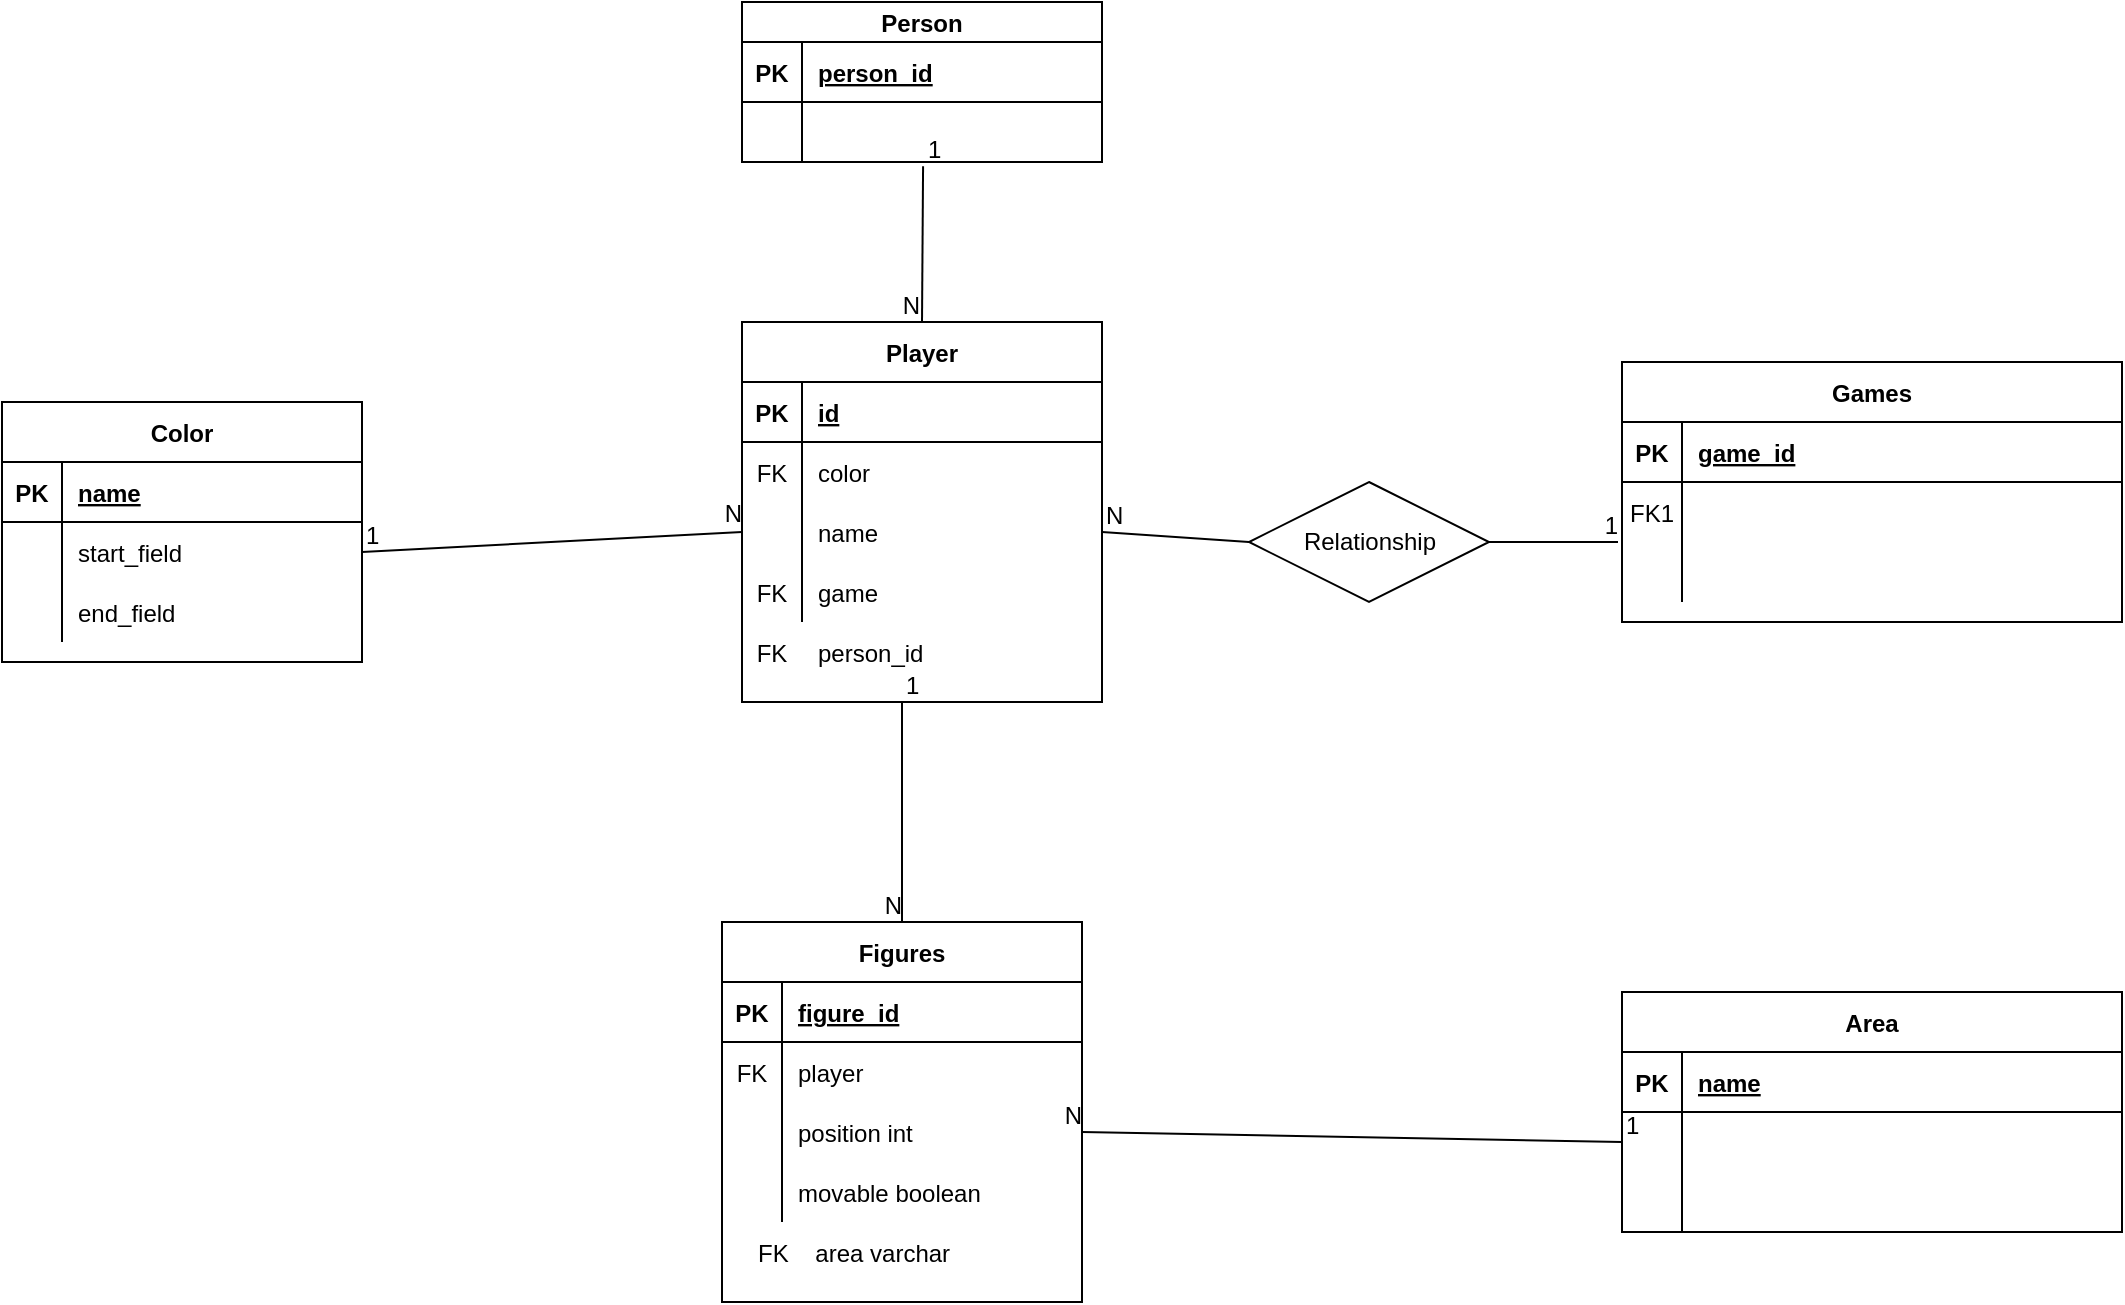 <mxfile version="18.0.2" type="github">
  <diagram id="R2lEEEUBdFMjLlhIrx00" name="Page-1">
    <mxGraphModel dx="2500" dy="2065" grid="1" gridSize="10" guides="1" tooltips="1" connect="1" arrows="1" fold="1" page="1" pageScale="1" pageWidth="827" pageHeight="1169" math="0" shadow="0" extFonts="Permanent Marker^https://fonts.googleapis.com/css?family=Permanent+Marker">
      <root>
        <mxCell id="0" />
        <mxCell id="1" parent="0" />
        <mxCell id="C-vyLk0tnHw3VtMMgP7b-2" value="Games" style="shape=table;startSize=30;container=1;collapsible=1;childLayout=tableLayout;fixedRows=1;rowLines=0;fontStyle=1;align=center;resizeLast=1;" parent="1" vertex="1">
          <mxGeometry x="540" y="60" width="250" height="130" as="geometry" />
        </mxCell>
        <mxCell id="C-vyLk0tnHw3VtMMgP7b-3" value="" style="shape=partialRectangle;collapsible=0;dropTarget=0;pointerEvents=0;fillColor=none;points=[[0,0.5],[1,0.5]];portConstraint=eastwest;top=0;left=0;right=0;bottom=1;" parent="C-vyLk0tnHw3VtMMgP7b-2" vertex="1">
          <mxGeometry y="30" width="250" height="30" as="geometry" />
        </mxCell>
        <mxCell id="C-vyLk0tnHw3VtMMgP7b-4" value="PK" style="shape=partialRectangle;overflow=hidden;connectable=0;fillColor=none;top=0;left=0;bottom=0;right=0;fontStyle=1;" parent="C-vyLk0tnHw3VtMMgP7b-3" vertex="1">
          <mxGeometry width="30" height="30" as="geometry">
            <mxRectangle width="30" height="30" as="alternateBounds" />
          </mxGeometry>
        </mxCell>
        <mxCell id="C-vyLk0tnHw3VtMMgP7b-5" value="game_id" style="shape=partialRectangle;overflow=hidden;connectable=0;fillColor=none;top=0;left=0;bottom=0;right=0;align=left;spacingLeft=6;fontStyle=5;" parent="C-vyLk0tnHw3VtMMgP7b-3" vertex="1">
          <mxGeometry x="30" width="220" height="30" as="geometry">
            <mxRectangle width="220" height="30" as="alternateBounds" />
          </mxGeometry>
        </mxCell>
        <mxCell id="C-vyLk0tnHw3VtMMgP7b-6" value="" style="shape=partialRectangle;collapsible=0;dropTarget=0;pointerEvents=0;fillColor=none;points=[[0,0.5],[1,0.5]];portConstraint=eastwest;top=0;left=0;right=0;bottom=0;" parent="C-vyLk0tnHw3VtMMgP7b-2" vertex="1">
          <mxGeometry y="60" width="250" height="30" as="geometry" />
        </mxCell>
        <mxCell id="C-vyLk0tnHw3VtMMgP7b-7" value="FK1" style="shape=partialRectangle;overflow=hidden;connectable=0;fillColor=none;top=0;left=0;bottom=0;right=0;" parent="C-vyLk0tnHw3VtMMgP7b-6" vertex="1">
          <mxGeometry width="30" height="30" as="geometry">
            <mxRectangle width="30" height="30" as="alternateBounds" />
          </mxGeometry>
        </mxCell>
        <mxCell id="C-vyLk0tnHw3VtMMgP7b-8" value="" style="shape=partialRectangle;overflow=hidden;connectable=0;fillColor=none;top=0;left=0;bottom=0;right=0;align=left;spacingLeft=6;" parent="C-vyLk0tnHw3VtMMgP7b-6" vertex="1">
          <mxGeometry x="30" width="220" height="30" as="geometry">
            <mxRectangle width="220" height="30" as="alternateBounds" />
          </mxGeometry>
        </mxCell>
        <mxCell id="C-vyLk0tnHw3VtMMgP7b-9" value="" style="shape=partialRectangle;collapsible=0;dropTarget=0;pointerEvents=0;fillColor=none;points=[[0,0.5],[1,0.5]];portConstraint=eastwest;top=0;left=0;right=0;bottom=0;" parent="C-vyLk0tnHw3VtMMgP7b-2" vertex="1">
          <mxGeometry y="90" width="250" height="30" as="geometry" />
        </mxCell>
        <mxCell id="C-vyLk0tnHw3VtMMgP7b-10" value="" style="shape=partialRectangle;overflow=hidden;connectable=0;fillColor=none;top=0;left=0;bottom=0;right=0;" parent="C-vyLk0tnHw3VtMMgP7b-9" vertex="1">
          <mxGeometry width="30" height="30" as="geometry">
            <mxRectangle width="30" height="30" as="alternateBounds" />
          </mxGeometry>
        </mxCell>
        <mxCell id="C-vyLk0tnHw3VtMMgP7b-11" value="" style="shape=partialRectangle;overflow=hidden;connectable=0;fillColor=none;top=0;left=0;bottom=0;right=0;align=left;spacingLeft=6;" parent="C-vyLk0tnHw3VtMMgP7b-9" vertex="1">
          <mxGeometry x="30" width="220" height="30" as="geometry">
            <mxRectangle width="220" height="30" as="alternateBounds" />
          </mxGeometry>
        </mxCell>
        <mxCell id="z-16Ek5xHN7AxhMwpJpg-11" value="Area" style="shape=table;startSize=30;container=1;collapsible=1;childLayout=tableLayout;fixedRows=1;rowLines=0;fontStyle=1;align=center;resizeLast=1;" parent="1" vertex="1">
          <mxGeometry x="540" y="375" width="250" height="120" as="geometry" />
        </mxCell>
        <mxCell id="z-16Ek5xHN7AxhMwpJpg-12" value="" style="shape=partialRectangle;collapsible=0;dropTarget=0;pointerEvents=0;fillColor=none;points=[[0,0.5],[1,0.5]];portConstraint=eastwest;top=0;left=0;right=0;bottom=1;" parent="z-16Ek5xHN7AxhMwpJpg-11" vertex="1">
          <mxGeometry y="30" width="250" height="30" as="geometry" />
        </mxCell>
        <mxCell id="z-16Ek5xHN7AxhMwpJpg-13" value="PK" style="shape=partialRectangle;overflow=hidden;connectable=0;fillColor=none;top=0;left=0;bottom=0;right=0;fontStyle=1;" parent="z-16Ek5xHN7AxhMwpJpg-12" vertex="1">
          <mxGeometry width="30" height="30" as="geometry">
            <mxRectangle width="30" height="30" as="alternateBounds" />
          </mxGeometry>
        </mxCell>
        <mxCell id="z-16Ek5xHN7AxhMwpJpg-14" value="name" style="shape=partialRectangle;overflow=hidden;connectable=0;fillColor=none;top=0;left=0;bottom=0;right=0;align=left;spacingLeft=6;fontStyle=5;" parent="z-16Ek5xHN7AxhMwpJpg-12" vertex="1">
          <mxGeometry x="30" width="220" height="30" as="geometry">
            <mxRectangle width="220" height="30" as="alternateBounds" />
          </mxGeometry>
        </mxCell>
        <mxCell id="z-16Ek5xHN7AxhMwpJpg-15" value="" style="shape=partialRectangle;collapsible=0;dropTarget=0;pointerEvents=0;fillColor=none;points=[[0,0.5],[1,0.5]];portConstraint=eastwest;top=0;left=0;right=0;bottom=0;" parent="z-16Ek5xHN7AxhMwpJpg-11" vertex="1">
          <mxGeometry y="60" width="250" height="30" as="geometry" />
        </mxCell>
        <mxCell id="z-16Ek5xHN7AxhMwpJpg-16" value="" style="shape=partialRectangle;overflow=hidden;connectable=0;fillColor=none;top=0;left=0;bottom=0;right=0;" parent="z-16Ek5xHN7AxhMwpJpg-15" vertex="1">
          <mxGeometry width="30" height="30" as="geometry">
            <mxRectangle width="30" height="30" as="alternateBounds" />
          </mxGeometry>
        </mxCell>
        <mxCell id="z-16Ek5xHN7AxhMwpJpg-17" value="" style="shape=partialRectangle;overflow=hidden;connectable=0;fillColor=none;top=0;left=0;bottom=0;right=0;align=left;spacingLeft=6;" parent="z-16Ek5xHN7AxhMwpJpg-15" vertex="1">
          <mxGeometry x="30" width="220" height="30" as="geometry">
            <mxRectangle width="220" height="30" as="alternateBounds" />
          </mxGeometry>
        </mxCell>
        <mxCell id="z-16Ek5xHN7AxhMwpJpg-18" value="" style="shape=partialRectangle;collapsible=0;dropTarget=0;pointerEvents=0;fillColor=none;points=[[0,0.5],[1,0.5]];portConstraint=eastwest;top=0;left=0;right=0;bottom=0;" parent="z-16Ek5xHN7AxhMwpJpg-11" vertex="1">
          <mxGeometry y="90" width="250" height="30" as="geometry" />
        </mxCell>
        <mxCell id="z-16Ek5xHN7AxhMwpJpg-19" value="" style="shape=partialRectangle;overflow=hidden;connectable=0;fillColor=none;top=0;left=0;bottom=0;right=0;" parent="z-16Ek5xHN7AxhMwpJpg-18" vertex="1">
          <mxGeometry width="30" height="30" as="geometry">
            <mxRectangle width="30" height="30" as="alternateBounds" />
          </mxGeometry>
        </mxCell>
        <mxCell id="z-16Ek5xHN7AxhMwpJpg-20" value="" style="shape=partialRectangle;overflow=hidden;connectable=0;fillColor=none;top=0;left=0;bottom=0;right=0;align=left;spacingLeft=6;" parent="z-16Ek5xHN7AxhMwpJpg-18" vertex="1">
          <mxGeometry x="30" width="220" height="30" as="geometry">
            <mxRectangle width="220" height="30" as="alternateBounds" />
          </mxGeometry>
        </mxCell>
        <mxCell id="z-16Ek5xHN7AxhMwpJpg-35" value="Player" style="shape=table;startSize=30;container=1;collapsible=1;childLayout=tableLayout;fixedRows=1;rowLines=0;fontStyle=1;align=center;resizeLast=1;" parent="1" vertex="1">
          <mxGeometry x="100" y="40" width="180" height="190" as="geometry" />
        </mxCell>
        <mxCell id="z-16Ek5xHN7AxhMwpJpg-36" value="" style="shape=tableRow;horizontal=0;startSize=0;swimlaneHead=0;swimlaneBody=0;fillColor=none;collapsible=0;dropTarget=0;points=[[0,0.5],[1,0.5]];portConstraint=eastwest;top=0;left=0;right=0;bottom=1;" parent="z-16Ek5xHN7AxhMwpJpg-35" vertex="1">
          <mxGeometry y="30" width="180" height="30" as="geometry" />
        </mxCell>
        <mxCell id="z-16Ek5xHN7AxhMwpJpg-37" value="PK" style="shape=partialRectangle;connectable=0;fillColor=none;top=0;left=0;bottom=0;right=0;fontStyle=1;overflow=hidden;" parent="z-16Ek5xHN7AxhMwpJpg-36" vertex="1">
          <mxGeometry width="30" height="30" as="geometry">
            <mxRectangle width="30" height="30" as="alternateBounds" />
          </mxGeometry>
        </mxCell>
        <mxCell id="z-16Ek5xHN7AxhMwpJpg-38" value="id" style="shape=partialRectangle;connectable=0;fillColor=none;top=0;left=0;bottom=0;right=0;align=left;spacingLeft=6;fontStyle=5;overflow=hidden;" parent="z-16Ek5xHN7AxhMwpJpg-36" vertex="1">
          <mxGeometry x="30" width="150" height="30" as="geometry">
            <mxRectangle width="150" height="30" as="alternateBounds" />
          </mxGeometry>
        </mxCell>
        <mxCell id="z-16Ek5xHN7AxhMwpJpg-39" value="" style="shape=tableRow;horizontal=0;startSize=0;swimlaneHead=0;swimlaneBody=0;fillColor=none;collapsible=0;dropTarget=0;points=[[0,0.5],[1,0.5]];portConstraint=eastwest;top=0;left=0;right=0;bottom=0;" parent="z-16Ek5xHN7AxhMwpJpg-35" vertex="1">
          <mxGeometry y="60" width="180" height="30" as="geometry" />
        </mxCell>
        <mxCell id="z-16Ek5xHN7AxhMwpJpg-40" value="FK" style="shape=partialRectangle;connectable=0;fillColor=none;top=0;left=0;bottom=0;right=0;editable=1;overflow=hidden;" parent="z-16Ek5xHN7AxhMwpJpg-39" vertex="1">
          <mxGeometry width="30" height="30" as="geometry">
            <mxRectangle width="30" height="30" as="alternateBounds" />
          </mxGeometry>
        </mxCell>
        <mxCell id="z-16Ek5xHN7AxhMwpJpg-41" value="color" style="shape=partialRectangle;connectable=0;fillColor=none;top=0;left=0;bottom=0;right=0;align=left;spacingLeft=6;overflow=hidden;" parent="z-16Ek5xHN7AxhMwpJpg-39" vertex="1">
          <mxGeometry x="30" width="150" height="30" as="geometry">
            <mxRectangle width="150" height="30" as="alternateBounds" />
          </mxGeometry>
        </mxCell>
        <mxCell id="z-16Ek5xHN7AxhMwpJpg-42" value="" style="shape=tableRow;horizontal=0;startSize=0;swimlaneHead=0;swimlaneBody=0;fillColor=none;collapsible=0;dropTarget=0;points=[[0,0.5],[1,0.5]];portConstraint=eastwest;top=0;left=0;right=0;bottom=0;" parent="z-16Ek5xHN7AxhMwpJpg-35" vertex="1">
          <mxGeometry y="90" width="180" height="30" as="geometry" />
        </mxCell>
        <mxCell id="z-16Ek5xHN7AxhMwpJpg-43" value="" style="shape=partialRectangle;connectable=0;fillColor=none;top=0;left=0;bottom=0;right=0;editable=1;overflow=hidden;" parent="z-16Ek5xHN7AxhMwpJpg-42" vertex="1">
          <mxGeometry width="30" height="30" as="geometry">
            <mxRectangle width="30" height="30" as="alternateBounds" />
          </mxGeometry>
        </mxCell>
        <mxCell id="z-16Ek5xHN7AxhMwpJpg-44" value="name" style="shape=partialRectangle;connectable=0;fillColor=none;top=0;left=0;bottom=0;right=0;align=left;spacingLeft=6;overflow=hidden;" parent="z-16Ek5xHN7AxhMwpJpg-42" vertex="1">
          <mxGeometry x="30" width="150" height="30" as="geometry">
            <mxRectangle width="150" height="30" as="alternateBounds" />
          </mxGeometry>
        </mxCell>
        <mxCell id="z-16Ek5xHN7AxhMwpJpg-45" value="" style="shape=tableRow;horizontal=0;startSize=0;swimlaneHead=0;swimlaneBody=0;fillColor=none;collapsible=0;dropTarget=0;points=[[0,0.5],[1,0.5]];portConstraint=eastwest;top=0;left=0;right=0;bottom=0;" parent="z-16Ek5xHN7AxhMwpJpg-35" vertex="1">
          <mxGeometry y="120" width="180" height="30" as="geometry" />
        </mxCell>
        <mxCell id="z-16Ek5xHN7AxhMwpJpg-46" value="FK" style="shape=partialRectangle;connectable=0;fillColor=none;top=0;left=0;bottom=0;right=0;editable=1;overflow=hidden;" parent="z-16Ek5xHN7AxhMwpJpg-45" vertex="1">
          <mxGeometry width="30" height="30" as="geometry">
            <mxRectangle width="30" height="30" as="alternateBounds" />
          </mxGeometry>
        </mxCell>
        <mxCell id="z-16Ek5xHN7AxhMwpJpg-47" value="game" style="shape=partialRectangle;connectable=0;fillColor=none;top=0;left=0;bottom=0;right=0;align=left;spacingLeft=6;overflow=hidden;" parent="z-16Ek5xHN7AxhMwpJpg-45" vertex="1">
          <mxGeometry x="30" width="150" height="30" as="geometry">
            <mxRectangle width="150" height="30" as="alternateBounds" />
          </mxGeometry>
        </mxCell>
        <mxCell id="z-16Ek5xHN7AxhMwpJpg-48" value="Color" style="shape=table;startSize=30;container=1;collapsible=1;childLayout=tableLayout;fixedRows=1;rowLines=0;fontStyle=1;align=center;resizeLast=1;" parent="1" vertex="1">
          <mxGeometry x="-270" y="80" width="180" height="130" as="geometry" />
        </mxCell>
        <mxCell id="z-16Ek5xHN7AxhMwpJpg-49" value="" style="shape=tableRow;horizontal=0;startSize=0;swimlaneHead=0;swimlaneBody=0;fillColor=none;collapsible=0;dropTarget=0;points=[[0,0.5],[1,0.5]];portConstraint=eastwest;top=0;left=0;right=0;bottom=1;" parent="z-16Ek5xHN7AxhMwpJpg-48" vertex="1">
          <mxGeometry y="30" width="180" height="30" as="geometry" />
        </mxCell>
        <mxCell id="z-16Ek5xHN7AxhMwpJpg-50" value="PK" style="shape=partialRectangle;connectable=0;fillColor=none;top=0;left=0;bottom=0;right=0;fontStyle=1;overflow=hidden;" parent="z-16Ek5xHN7AxhMwpJpg-49" vertex="1">
          <mxGeometry width="30" height="30" as="geometry">
            <mxRectangle width="30" height="30" as="alternateBounds" />
          </mxGeometry>
        </mxCell>
        <mxCell id="z-16Ek5xHN7AxhMwpJpg-51" value="name" style="shape=partialRectangle;connectable=0;fillColor=none;top=0;left=0;bottom=0;right=0;align=left;spacingLeft=6;fontStyle=5;overflow=hidden;" parent="z-16Ek5xHN7AxhMwpJpg-49" vertex="1">
          <mxGeometry x="30" width="150" height="30" as="geometry">
            <mxRectangle width="150" height="30" as="alternateBounds" />
          </mxGeometry>
        </mxCell>
        <mxCell id="z-16Ek5xHN7AxhMwpJpg-55" value="" style="shape=tableRow;horizontal=0;startSize=0;swimlaneHead=0;swimlaneBody=0;fillColor=none;collapsible=0;dropTarget=0;points=[[0,0.5],[1,0.5]];portConstraint=eastwest;top=0;left=0;right=0;bottom=0;" parent="z-16Ek5xHN7AxhMwpJpg-48" vertex="1">
          <mxGeometry y="60" width="180" height="30" as="geometry" />
        </mxCell>
        <mxCell id="z-16Ek5xHN7AxhMwpJpg-56" value="" style="shape=partialRectangle;connectable=0;fillColor=none;top=0;left=0;bottom=0;right=0;editable=1;overflow=hidden;" parent="z-16Ek5xHN7AxhMwpJpg-55" vertex="1">
          <mxGeometry width="30" height="30" as="geometry">
            <mxRectangle width="30" height="30" as="alternateBounds" />
          </mxGeometry>
        </mxCell>
        <mxCell id="z-16Ek5xHN7AxhMwpJpg-57" value="start_field" style="shape=partialRectangle;connectable=0;fillColor=none;top=0;left=0;bottom=0;right=0;align=left;spacingLeft=6;overflow=hidden;" parent="z-16Ek5xHN7AxhMwpJpg-55" vertex="1">
          <mxGeometry x="30" width="150" height="30" as="geometry">
            <mxRectangle width="150" height="30" as="alternateBounds" />
          </mxGeometry>
        </mxCell>
        <mxCell id="z-16Ek5xHN7AxhMwpJpg-58" value="" style="shape=tableRow;horizontal=0;startSize=0;swimlaneHead=0;swimlaneBody=0;fillColor=none;collapsible=0;dropTarget=0;points=[[0,0.5],[1,0.5]];portConstraint=eastwest;top=0;left=0;right=0;bottom=0;" parent="z-16Ek5xHN7AxhMwpJpg-48" vertex="1">
          <mxGeometry y="90" width="180" height="30" as="geometry" />
        </mxCell>
        <mxCell id="z-16Ek5xHN7AxhMwpJpg-59" value="" style="shape=partialRectangle;connectable=0;fillColor=none;top=0;left=0;bottom=0;right=0;editable=1;overflow=hidden;" parent="z-16Ek5xHN7AxhMwpJpg-58" vertex="1">
          <mxGeometry width="30" height="30" as="geometry">
            <mxRectangle width="30" height="30" as="alternateBounds" />
          </mxGeometry>
        </mxCell>
        <mxCell id="z-16Ek5xHN7AxhMwpJpg-60" value="end_field" style="shape=partialRectangle;connectable=0;fillColor=none;top=0;left=0;bottom=0;right=0;align=left;spacingLeft=6;overflow=hidden;" parent="z-16Ek5xHN7AxhMwpJpg-58" vertex="1">
          <mxGeometry x="30" width="150" height="30" as="geometry">
            <mxRectangle width="150" height="30" as="alternateBounds" />
          </mxGeometry>
        </mxCell>
        <mxCell id="z-16Ek5xHN7AxhMwpJpg-74" value="FK    area varchar" style="shape=partialRectangle;connectable=0;fillColor=none;top=0;left=0;bottom=0;right=0;align=left;spacingLeft=6;overflow=hidden;" parent="1" vertex="1">
          <mxGeometry x="100" y="490" width="170" height="30" as="geometry">
            <mxRectangle width="150" height="30" as="alternateBounds" />
          </mxGeometry>
        </mxCell>
        <mxCell id="z-16Ek5xHN7AxhMwpJpg-75" value="Figures" style="shape=table;startSize=30;container=1;collapsible=1;childLayout=tableLayout;fixedRows=1;rowLines=0;fontStyle=1;align=center;resizeLast=1;" parent="1" vertex="1">
          <mxGeometry x="90" y="340" width="180" height="190" as="geometry" />
        </mxCell>
        <mxCell id="z-16Ek5xHN7AxhMwpJpg-76" value="" style="shape=tableRow;horizontal=0;startSize=0;swimlaneHead=0;swimlaneBody=0;fillColor=none;collapsible=0;dropTarget=0;points=[[0,0.5],[1,0.5]];portConstraint=eastwest;top=0;left=0;right=0;bottom=1;" parent="z-16Ek5xHN7AxhMwpJpg-75" vertex="1">
          <mxGeometry y="30" width="180" height="30" as="geometry" />
        </mxCell>
        <mxCell id="z-16Ek5xHN7AxhMwpJpg-77" value="PK" style="shape=partialRectangle;connectable=0;fillColor=none;top=0;left=0;bottom=0;right=0;fontStyle=1;overflow=hidden;" parent="z-16Ek5xHN7AxhMwpJpg-76" vertex="1">
          <mxGeometry width="30" height="30" as="geometry">
            <mxRectangle width="30" height="30" as="alternateBounds" />
          </mxGeometry>
        </mxCell>
        <mxCell id="z-16Ek5xHN7AxhMwpJpg-78" value="figure_id" style="shape=partialRectangle;connectable=0;fillColor=none;top=0;left=0;bottom=0;right=0;align=left;spacingLeft=6;fontStyle=5;overflow=hidden;" parent="z-16Ek5xHN7AxhMwpJpg-76" vertex="1">
          <mxGeometry x="30" width="150" height="30" as="geometry">
            <mxRectangle width="150" height="30" as="alternateBounds" />
          </mxGeometry>
        </mxCell>
        <mxCell id="z-16Ek5xHN7AxhMwpJpg-79" value="" style="shape=tableRow;horizontal=0;startSize=0;swimlaneHead=0;swimlaneBody=0;fillColor=none;collapsible=0;dropTarget=0;points=[[0,0.5],[1,0.5]];portConstraint=eastwest;top=0;left=0;right=0;bottom=0;" parent="z-16Ek5xHN7AxhMwpJpg-75" vertex="1">
          <mxGeometry y="60" width="180" height="30" as="geometry" />
        </mxCell>
        <mxCell id="z-16Ek5xHN7AxhMwpJpg-80" value="FK" style="shape=partialRectangle;connectable=0;fillColor=none;top=0;left=0;bottom=0;right=0;editable=1;overflow=hidden;" parent="z-16Ek5xHN7AxhMwpJpg-79" vertex="1">
          <mxGeometry width="30" height="30" as="geometry">
            <mxRectangle width="30" height="30" as="alternateBounds" />
          </mxGeometry>
        </mxCell>
        <mxCell id="z-16Ek5xHN7AxhMwpJpg-81" value="player" style="shape=partialRectangle;connectable=0;fillColor=none;top=0;left=0;bottom=0;right=0;align=left;spacingLeft=6;overflow=hidden;" parent="z-16Ek5xHN7AxhMwpJpg-79" vertex="1">
          <mxGeometry x="30" width="150" height="30" as="geometry">
            <mxRectangle width="150" height="30" as="alternateBounds" />
          </mxGeometry>
        </mxCell>
        <mxCell id="z-16Ek5xHN7AxhMwpJpg-82" value="" style="shape=tableRow;horizontal=0;startSize=0;swimlaneHead=0;swimlaneBody=0;fillColor=none;collapsible=0;dropTarget=0;points=[[0,0.5],[1,0.5]];portConstraint=eastwest;top=0;left=0;right=0;bottom=0;" parent="z-16Ek5xHN7AxhMwpJpg-75" vertex="1">
          <mxGeometry y="90" width="180" height="30" as="geometry" />
        </mxCell>
        <mxCell id="z-16Ek5xHN7AxhMwpJpg-83" value="" style="shape=partialRectangle;connectable=0;fillColor=none;top=0;left=0;bottom=0;right=0;editable=1;overflow=hidden;" parent="z-16Ek5xHN7AxhMwpJpg-82" vertex="1">
          <mxGeometry width="30" height="30" as="geometry">
            <mxRectangle width="30" height="30" as="alternateBounds" />
          </mxGeometry>
        </mxCell>
        <mxCell id="z-16Ek5xHN7AxhMwpJpg-84" value="position int" style="shape=partialRectangle;connectable=0;fillColor=none;top=0;left=0;bottom=0;right=0;align=left;spacingLeft=6;overflow=hidden;" parent="z-16Ek5xHN7AxhMwpJpg-82" vertex="1">
          <mxGeometry x="30" width="150" height="30" as="geometry">
            <mxRectangle width="150" height="30" as="alternateBounds" />
          </mxGeometry>
        </mxCell>
        <mxCell id="z-16Ek5xHN7AxhMwpJpg-85" value="" style="shape=tableRow;horizontal=0;startSize=0;swimlaneHead=0;swimlaneBody=0;fillColor=none;collapsible=0;dropTarget=0;points=[[0,0.5],[1,0.5]];portConstraint=eastwest;top=0;left=0;right=0;bottom=0;" parent="z-16Ek5xHN7AxhMwpJpg-75" vertex="1">
          <mxGeometry y="120" width="180" height="30" as="geometry" />
        </mxCell>
        <mxCell id="z-16Ek5xHN7AxhMwpJpg-86" value="" style="shape=partialRectangle;connectable=0;fillColor=none;top=0;left=0;bottom=0;right=0;editable=1;overflow=hidden;" parent="z-16Ek5xHN7AxhMwpJpg-85" vertex="1">
          <mxGeometry width="30" height="30" as="geometry">
            <mxRectangle width="30" height="30" as="alternateBounds" />
          </mxGeometry>
        </mxCell>
        <mxCell id="z-16Ek5xHN7AxhMwpJpg-87" value="movable boolean" style="shape=partialRectangle;connectable=0;fillColor=none;top=0;left=0;bottom=0;right=0;align=left;spacingLeft=6;overflow=hidden;" parent="z-16Ek5xHN7AxhMwpJpg-85" vertex="1">
          <mxGeometry x="30" width="150" height="30" as="geometry">
            <mxRectangle width="150" height="30" as="alternateBounds" />
          </mxGeometry>
        </mxCell>
        <mxCell id="z-16Ek5xHN7AxhMwpJpg-88" value="" style="endArrow=none;html=1;rounded=0;exitX=1;exitY=0.5;exitDx=0;exitDy=0;entryX=-0.008;entryY=0;entryDx=0;entryDy=0;entryPerimeter=0;startArrow=none;" parent="1" source="z-16Ek5xHN7AxhMwpJpg-91" target="C-vyLk0tnHw3VtMMgP7b-9" edge="1">
          <mxGeometry relative="1" as="geometry">
            <mxPoint x="330" y="230" as="sourcePoint" />
            <mxPoint x="490" y="230" as="targetPoint" />
          </mxGeometry>
        </mxCell>
        <mxCell id="z-16Ek5xHN7AxhMwpJpg-90" value="1" style="resizable=0;html=1;align=right;verticalAlign=bottom;" parent="z-16Ek5xHN7AxhMwpJpg-88" connectable="0" vertex="1">
          <mxGeometry x="1" relative="1" as="geometry" />
        </mxCell>
        <mxCell id="z-16Ek5xHN7AxhMwpJpg-93" value="Person" style="shape=table;startSize=20;container=1;collapsible=1;childLayout=tableLayout;fixedRows=1;rowLines=0;fontStyle=1;align=center;resizeLast=1;" parent="1" vertex="1">
          <mxGeometry x="100" y="-120" width="180" height="80" as="geometry" />
        </mxCell>
        <mxCell id="z-16Ek5xHN7AxhMwpJpg-94" value="" style="shape=tableRow;horizontal=0;startSize=0;swimlaneHead=0;swimlaneBody=0;fillColor=none;collapsible=0;dropTarget=0;points=[[0,0.5],[1,0.5]];portConstraint=eastwest;top=0;left=0;right=0;bottom=1;" parent="z-16Ek5xHN7AxhMwpJpg-93" vertex="1">
          <mxGeometry y="20" width="180" height="30" as="geometry" />
        </mxCell>
        <mxCell id="z-16Ek5xHN7AxhMwpJpg-95" value="PK" style="shape=partialRectangle;connectable=0;fillColor=none;top=0;left=0;bottom=0;right=0;fontStyle=1;overflow=hidden;" parent="z-16Ek5xHN7AxhMwpJpg-94" vertex="1">
          <mxGeometry width="30" height="30" as="geometry">
            <mxRectangle width="30" height="30" as="alternateBounds" />
          </mxGeometry>
        </mxCell>
        <mxCell id="z-16Ek5xHN7AxhMwpJpg-96" value="person_id" style="shape=partialRectangle;connectable=0;fillColor=none;top=0;left=0;bottom=0;right=0;align=left;spacingLeft=6;fontStyle=5;overflow=hidden;" parent="z-16Ek5xHN7AxhMwpJpg-94" vertex="1">
          <mxGeometry x="30" width="150" height="30" as="geometry">
            <mxRectangle width="150" height="30" as="alternateBounds" />
          </mxGeometry>
        </mxCell>
        <mxCell id="z-16Ek5xHN7AxhMwpJpg-97" value="" style="shape=tableRow;horizontal=0;startSize=0;swimlaneHead=0;swimlaneBody=0;fillColor=none;collapsible=0;dropTarget=0;points=[[0,0.5],[1,0.5]];portConstraint=eastwest;top=0;left=0;right=0;bottom=0;" parent="z-16Ek5xHN7AxhMwpJpg-93" vertex="1">
          <mxGeometry y="50" width="180" height="30" as="geometry" />
        </mxCell>
        <mxCell id="z-16Ek5xHN7AxhMwpJpg-98" value="" style="shape=partialRectangle;connectable=0;fillColor=none;top=0;left=0;bottom=0;right=0;editable=1;overflow=hidden;" parent="z-16Ek5xHN7AxhMwpJpg-97" vertex="1">
          <mxGeometry width="30" height="30" as="geometry">
            <mxRectangle width="30" height="30" as="alternateBounds" />
          </mxGeometry>
        </mxCell>
        <mxCell id="z-16Ek5xHN7AxhMwpJpg-99" value="" style="shape=partialRectangle;connectable=0;fillColor=none;top=0;left=0;bottom=0;right=0;align=left;spacingLeft=6;overflow=hidden;" parent="z-16Ek5xHN7AxhMwpJpg-97" vertex="1">
          <mxGeometry x="30" width="150" height="30" as="geometry">
            <mxRectangle width="150" height="30" as="alternateBounds" />
          </mxGeometry>
        </mxCell>
        <mxCell id="g3Je1aGG4h-jxvJQpcgn-1" value="person_id" style="shape=partialRectangle;connectable=0;fillColor=none;top=0;left=0;bottom=0;right=0;align=left;spacingLeft=6;overflow=hidden;" vertex="1" parent="1">
          <mxGeometry x="130" y="190" width="150" height="30" as="geometry">
            <mxRectangle width="150" height="30" as="alternateBounds" />
          </mxGeometry>
        </mxCell>
        <mxCell id="g3Je1aGG4h-jxvJQpcgn-2" value="FK" style="shape=partialRectangle;connectable=0;fillColor=none;top=0;left=0;bottom=0;right=0;editable=1;overflow=hidden;" vertex="1" parent="1">
          <mxGeometry x="100" y="190" width="30" height="30" as="geometry">
            <mxRectangle width="30" height="30" as="alternateBounds" />
          </mxGeometry>
        </mxCell>
        <mxCell id="g3Je1aGG4h-jxvJQpcgn-3" value="" style="endArrow=none;html=1;rounded=0;exitX=1;exitY=0.5;exitDx=0;exitDy=0;entryX=0;entryY=0.5;entryDx=0;entryDy=0;" edge="1" parent="1" source="z-16Ek5xHN7AxhMwpJpg-55" target="z-16Ek5xHN7AxhMwpJpg-42">
          <mxGeometry relative="1" as="geometry">
            <mxPoint x="-20" y="160" as="sourcePoint" />
            <mxPoint x="238.0" y="210" as="targetPoint" />
          </mxGeometry>
        </mxCell>
        <mxCell id="g3Je1aGG4h-jxvJQpcgn-4" value="1" style="resizable=0;html=1;align=left;verticalAlign=bottom;" connectable="0" vertex="1" parent="g3Je1aGG4h-jxvJQpcgn-3">
          <mxGeometry x="-1" relative="1" as="geometry" />
        </mxCell>
        <mxCell id="g3Je1aGG4h-jxvJQpcgn-5" value="N" style="resizable=0;html=1;align=right;verticalAlign=bottom;" connectable="0" vertex="1" parent="g3Je1aGG4h-jxvJQpcgn-3">
          <mxGeometry x="1" relative="1" as="geometry" />
        </mxCell>
        <mxCell id="g3Je1aGG4h-jxvJQpcgn-6" value="" style="endArrow=none;html=1;rounded=0;entryX=0.5;entryY=0;entryDx=0;entryDy=0;" edge="1" parent="1" target="z-16Ek5xHN7AxhMwpJpg-75">
          <mxGeometry relative="1" as="geometry">
            <mxPoint x="180" y="230" as="sourcePoint" />
            <mxPoint x="110" y="155" as="targetPoint" />
          </mxGeometry>
        </mxCell>
        <mxCell id="g3Je1aGG4h-jxvJQpcgn-7" value="1" style="resizable=0;html=1;align=left;verticalAlign=bottom;" connectable="0" vertex="1" parent="g3Je1aGG4h-jxvJQpcgn-6">
          <mxGeometry x="-1" relative="1" as="geometry" />
        </mxCell>
        <mxCell id="g3Je1aGG4h-jxvJQpcgn-8" value="N" style="resizable=0;html=1;align=right;verticalAlign=bottom;" connectable="0" vertex="1" parent="g3Je1aGG4h-jxvJQpcgn-6">
          <mxGeometry x="1" relative="1" as="geometry" />
        </mxCell>
        <mxCell id="g3Je1aGG4h-jxvJQpcgn-9" value="" style="endArrow=none;html=1;rounded=0;entryX=1;entryY=0.5;entryDx=0;entryDy=0;exitX=0;exitY=0.5;exitDx=0;exitDy=0;" edge="1" parent="1" source="z-16Ek5xHN7AxhMwpJpg-15" target="z-16Ek5xHN7AxhMwpJpg-82">
          <mxGeometry relative="1" as="geometry">
            <mxPoint x="380" y="410" as="sourcePoint" />
            <mxPoint x="380" y="520" as="targetPoint" />
          </mxGeometry>
        </mxCell>
        <mxCell id="g3Je1aGG4h-jxvJQpcgn-10" value="1" style="resizable=0;html=1;align=left;verticalAlign=bottom;" connectable="0" vertex="1" parent="g3Je1aGG4h-jxvJQpcgn-9">
          <mxGeometry x="-1" relative="1" as="geometry" />
        </mxCell>
        <mxCell id="g3Je1aGG4h-jxvJQpcgn-11" value="N" style="resizable=0;html=1;align=right;verticalAlign=bottom;" connectable="0" vertex="1" parent="g3Je1aGG4h-jxvJQpcgn-9">
          <mxGeometry x="1" relative="1" as="geometry" />
        </mxCell>
        <mxCell id="z-16Ek5xHN7AxhMwpJpg-91" value="Relationship" style="shape=rhombus;perimeter=rhombusPerimeter;whiteSpace=wrap;html=1;align=center;" parent="1" vertex="1">
          <mxGeometry x="353.5" y="120" width="120" height="60" as="geometry" />
        </mxCell>
        <mxCell id="g3Je1aGG4h-jxvJQpcgn-12" value="" style="endArrow=none;html=1;rounded=0;exitX=1;exitY=0.5;exitDx=0;exitDy=0;entryX=0;entryY=0.5;entryDx=0;entryDy=0;" edge="1" parent="1" source="z-16Ek5xHN7AxhMwpJpg-42" target="z-16Ek5xHN7AxhMwpJpg-91">
          <mxGeometry relative="1" as="geometry">
            <mxPoint x="280" y="145" as="sourcePoint" />
            <mxPoint x="538.0" y="150" as="targetPoint" />
          </mxGeometry>
        </mxCell>
        <mxCell id="g3Je1aGG4h-jxvJQpcgn-13" value="N" style="resizable=0;html=1;align=left;verticalAlign=bottom;" connectable="0" vertex="1" parent="g3Je1aGG4h-jxvJQpcgn-12">
          <mxGeometry x="-1" relative="1" as="geometry" />
        </mxCell>
        <mxCell id="g3Je1aGG4h-jxvJQpcgn-15" value="" style="endArrow=none;html=1;rounded=0;entryX=0.5;entryY=0;entryDx=0;entryDy=0;exitX=0.503;exitY=1.069;exitDx=0;exitDy=0;exitPerimeter=0;" edge="1" parent="1" source="z-16Ek5xHN7AxhMwpJpg-97" target="z-16Ek5xHN7AxhMwpJpg-35">
          <mxGeometry relative="1" as="geometry">
            <mxPoint x="190" y="-30" as="sourcePoint" />
            <mxPoint x="110" y="155" as="targetPoint" />
          </mxGeometry>
        </mxCell>
        <mxCell id="g3Je1aGG4h-jxvJQpcgn-16" value="1" style="resizable=0;html=1;align=left;verticalAlign=bottom;" connectable="0" vertex="1" parent="g3Je1aGG4h-jxvJQpcgn-15">
          <mxGeometry x="-1" relative="1" as="geometry" />
        </mxCell>
        <mxCell id="g3Je1aGG4h-jxvJQpcgn-17" value="N" style="resizable=0;html=1;align=right;verticalAlign=bottom;" connectable="0" vertex="1" parent="g3Je1aGG4h-jxvJQpcgn-15">
          <mxGeometry x="1" relative="1" as="geometry" />
        </mxCell>
      </root>
    </mxGraphModel>
  </diagram>
</mxfile>
